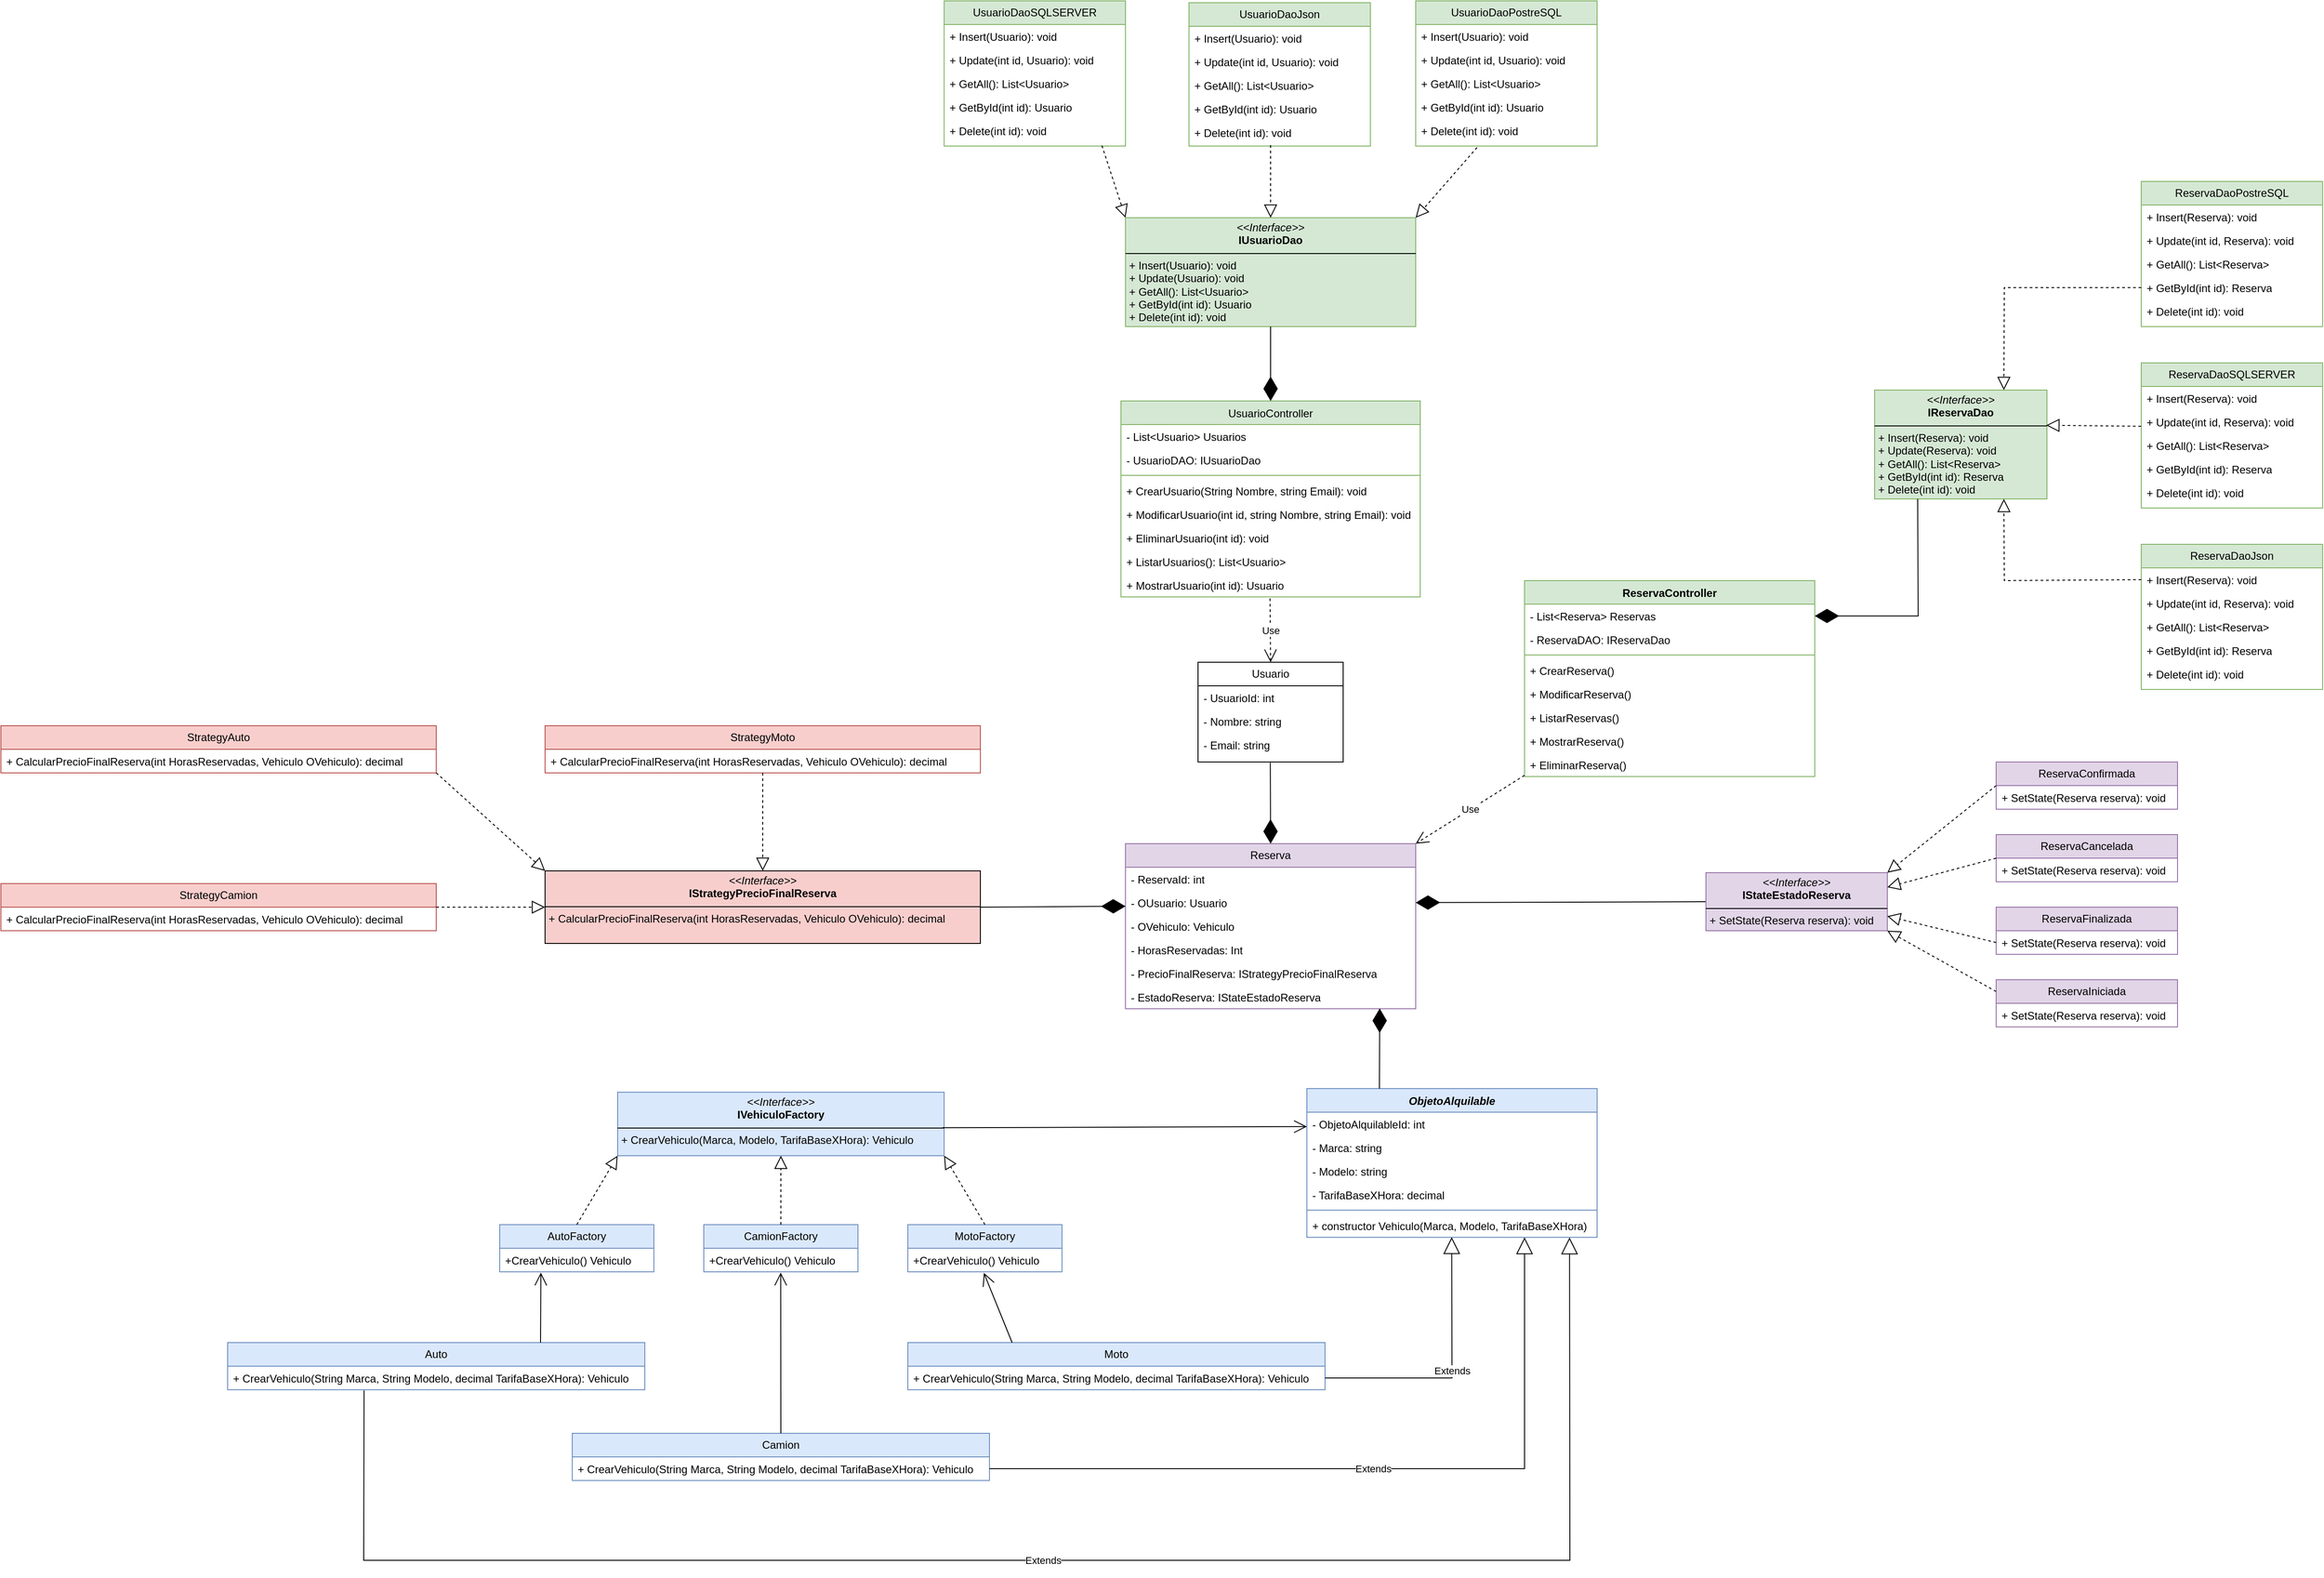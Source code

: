 <mxfile version="24.8.3">
  <diagram id="C5RBs43oDa-KdzZeNtuy" name="Page-1">
    <mxGraphModel dx="4301" dy="2562" grid="1" gridSize="10" guides="1" tooltips="1" connect="1" arrows="1" fold="1" page="1" pageScale="1" pageWidth="827" pageHeight="1169" math="0" shadow="0">
      <root>
        <mxCell id="WIyWlLk6GJQsqaUBKTNV-0" />
        <mxCell id="WIyWlLk6GJQsqaUBKTNV-1" parent="WIyWlLk6GJQsqaUBKTNV-0" />
        <mxCell id="m4PaVz9kTDVC2fhNwPpV-0" value="Usuario" style="swimlane;fontStyle=0;childLayout=stackLayout;horizontal=1;startSize=26;horizontalStack=0;resizeParent=1;resizeParentMax=0;resizeLast=0;collapsible=1;marginBottom=0;whiteSpace=wrap;html=1;" parent="WIyWlLk6GJQsqaUBKTNV-1" vertex="1">
          <mxGeometry x="400" y="90" width="160" height="110" as="geometry" />
        </mxCell>
        <mxCell id="m4PaVz9kTDVC2fhNwPpV-1" value="- UsuarioId: int" style="text;strokeColor=none;fillColor=none;align=left;verticalAlign=top;spacingLeft=4;spacingRight=4;overflow=hidden;rotatable=0;points=[[0,0.5],[1,0.5]];portConstraint=eastwest;whiteSpace=wrap;html=1;" parent="m4PaVz9kTDVC2fhNwPpV-0" vertex="1">
          <mxGeometry y="26" width="160" height="26" as="geometry" />
        </mxCell>
        <mxCell id="m4PaVz9kTDVC2fhNwPpV-2" value="- Nombre: string" style="text;strokeColor=none;fillColor=none;align=left;verticalAlign=top;spacingLeft=4;spacingRight=4;overflow=hidden;rotatable=0;points=[[0,0.5],[1,0.5]];portConstraint=eastwest;whiteSpace=wrap;html=1;" parent="m4PaVz9kTDVC2fhNwPpV-0" vertex="1">
          <mxGeometry y="52" width="160" height="26" as="geometry" />
        </mxCell>
        <mxCell id="m4PaVz9kTDVC2fhNwPpV-3" value="- Email: string" style="text;strokeColor=none;fillColor=none;align=left;verticalAlign=top;spacingLeft=4;spacingRight=4;overflow=hidden;rotatable=0;points=[[0,0.5],[1,0.5]];portConstraint=eastwest;whiteSpace=wrap;html=1;" parent="m4PaVz9kTDVC2fhNwPpV-0" vertex="1">
          <mxGeometry y="78" width="160" height="32" as="geometry" />
        </mxCell>
        <mxCell id="m4PaVz9kTDVC2fhNwPpV-4" value="Reserva" style="swimlane;fontStyle=0;childLayout=stackLayout;horizontal=1;startSize=26;fillColor=#e1d5e7;horizontalStack=0;resizeParent=1;resizeParentMax=0;resizeLast=0;collapsible=1;marginBottom=0;whiteSpace=wrap;html=1;strokeColor=#9673a6;" parent="WIyWlLk6GJQsqaUBKTNV-1" vertex="1">
          <mxGeometry x="320" y="290" width="320" height="182" as="geometry" />
        </mxCell>
        <mxCell id="m4PaVz9kTDVC2fhNwPpV-5" value="- ReservaId: int" style="text;strokeColor=none;fillColor=none;align=left;verticalAlign=top;spacingLeft=4;spacingRight=4;overflow=hidden;rotatable=0;points=[[0,0.5],[1,0.5]];portConstraint=eastwest;whiteSpace=wrap;html=1;" parent="m4PaVz9kTDVC2fhNwPpV-4" vertex="1">
          <mxGeometry y="26" width="320" height="26" as="geometry" />
        </mxCell>
        <mxCell id="m4PaVz9kTDVC2fhNwPpV-7" value="- OUsuario: Usuario" style="text;strokeColor=none;fillColor=none;align=left;verticalAlign=top;spacingLeft=4;spacingRight=4;overflow=hidden;rotatable=0;points=[[0,0.5],[1,0.5]];portConstraint=eastwest;whiteSpace=wrap;html=1;" parent="m4PaVz9kTDVC2fhNwPpV-4" vertex="1">
          <mxGeometry y="52" width="320" height="26" as="geometry" />
        </mxCell>
        <mxCell id="m4PaVz9kTDVC2fhNwPpV-6" value="- OVehiculo: Vehiculo" style="text;strokeColor=none;fillColor=none;align=left;verticalAlign=top;spacingLeft=4;spacingRight=4;overflow=hidden;rotatable=0;points=[[0,0.5],[1,0.5]];portConstraint=eastwest;whiteSpace=wrap;html=1;" parent="m4PaVz9kTDVC2fhNwPpV-4" vertex="1">
          <mxGeometry y="78" width="320" height="26" as="geometry" />
        </mxCell>
        <mxCell id="m4PaVz9kTDVC2fhNwPpV-25" value="- HorasReservadas: Int" style="text;strokeColor=none;fillColor=none;align=left;verticalAlign=top;spacingLeft=4;spacingRight=4;overflow=hidden;rotatable=0;points=[[0,0.5],[1,0.5]];portConstraint=eastwest;whiteSpace=wrap;html=1;" parent="m4PaVz9kTDVC2fhNwPpV-4" vertex="1">
          <mxGeometry y="104" width="320" height="26" as="geometry" />
        </mxCell>
        <mxCell id="m4PaVz9kTDVC2fhNwPpV-8" value="- PrecioFinalReserva: IStrategyPrecioFinalReserva" style="text;strokeColor=none;fillColor=none;align=left;verticalAlign=top;spacingLeft=4;spacingRight=4;overflow=hidden;rotatable=0;points=[[0,0.5],[1,0.5]];portConstraint=eastwest;whiteSpace=wrap;html=1;" parent="m4PaVz9kTDVC2fhNwPpV-4" vertex="1">
          <mxGeometry y="130" width="320" height="26" as="geometry" />
        </mxCell>
        <mxCell id="m4PaVz9kTDVC2fhNwPpV-9" value="- EstadoReserva: IStateEstadoReserva" style="text;strokeColor=none;fillColor=none;align=left;verticalAlign=top;spacingLeft=4;spacingRight=4;overflow=hidden;rotatable=0;points=[[0,0.5],[1,0.5]];portConstraint=eastwest;whiteSpace=wrap;html=1;" parent="m4PaVz9kTDVC2fhNwPpV-4" vertex="1">
          <mxGeometry y="156" width="320" height="26" as="geometry" />
        </mxCell>
        <mxCell id="m4PaVz9kTDVC2fhNwPpV-10" value="" style="endArrow=diamondThin;endFill=1;endSize=24;html=1;rounded=0;entryX=0.5;entryY=0;entryDx=0;entryDy=0;exitX=0.498;exitY=1.023;exitDx=0;exitDy=0;exitPerimeter=0;" parent="WIyWlLk6GJQsqaUBKTNV-1" source="m4PaVz9kTDVC2fhNwPpV-3" target="m4PaVz9kTDVC2fhNwPpV-4" edge="1">
          <mxGeometry width="160" relative="1" as="geometry">
            <mxPoint x="130" y="210" as="sourcePoint" />
            <mxPoint x="290" y="210" as="targetPoint" />
          </mxGeometry>
        </mxCell>
        <mxCell id="m4PaVz9kTDVC2fhNwPpV-11" value="&lt;p style=&quot;margin:0px;margin-top:4px;text-align:center;&quot;&gt;&lt;i&gt;&amp;lt;&amp;lt;Interface&amp;gt;&amp;gt;&lt;/i&gt;&lt;br&gt;&lt;b&gt;IStrategyPrecioFinalReserva&lt;/b&gt;&lt;/p&gt;&lt;hr size=&quot;1&quot; style=&quot;border-style:solid;&quot;&gt;&lt;p style=&quot;margin:0px;margin-left:4px;&quot;&gt;+ CalcularPrecioFinalReserva(int HorasReservadas, Vehiculo OVehiculo): decimal&lt;/p&gt;" style="verticalAlign=top;align=left;overflow=fill;html=1;whiteSpace=wrap;fillColor=#F8CECC;strokeColor=default;shadow=0;gradientColor=none;fillStyle=auto;" parent="WIyWlLk6GJQsqaUBKTNV-1" vertex="1">
          <mxGeometry x="-320" y="320" width="480" height="80" as="geometry" />
        </mxCell>
        <mxCell id="m4PaVz9kTDVC2fhNwPpV-12" value="" style="endArrow=diamondThin;endFill=1;endSize=24;html=1;rounded=0;entryX=0;entryY=0.654;entryDx=0;entryDy=0;entryPerimeter=0;exitX=1;exitY=0.5;exitDx=0;exitDy=0;" parent="WIyWlLk6GJQsqaUBKTNV-1" source="m4PaVz9kTDVC2fhNwPpV-11" target="m4PaVz9kTDVC2fhNwPpV-7" edge="1">
          <mxGeometry width="160" relative="1" as="geometry">
            <mxPoint x="170" y="370" as="sourcePoint" />
            <mxPoint x="210" y="355" as="targetPoint" />
          </mxGeometry>
        </mxCell>
        <mxCell id="m4PaVz9kTDVC2fhNwPpV-14" value="StrategyMoto" style="swimlane;fontStyle=0;childLayout=stackLayout;horizontal=1;startSize=26;fillColor=#f8cecc;horizontalStack=0;resizeParent=1;resizeParentMax=0;resizeLast=0;collapsible=1;marginBottom=0;whiteSpace=wrap;html=1;strokeColor=#b85450;" parent="WIyWlLk6GJQsqaUBKTNV-1" vertex="1">
          <mxGeometry x="-320" y="160" width="480" height="52" as="geometry" />
        </mxCell>
        <mxCell id="m4PaVz9kTDVC2fhNwPpV-15" value="+ CalcularPrecioFinalReserva(int HorasReservadas, Vehiculo OVehiculo): decimal" style="text;strokeColor=none;fillColor=none;align=left;verticalAlign=top;spacingLeft=4;spacingRight=4;overflow=hidden;rotatable=0;points=[[0,0.5],[1,0.5]];portConstraint=eastwest;whiteSpace=wrap;html=1;" parent="m4PaVz9kTDVC2fhNwPpV-14" vertex="1">
          <mxGeometry y="26" width="480" height="26" as="geometry" />
        </mxCell>
        <mxCell id="m4PaVz9kTDVC2fhNwPpV-18" value="StrategyAuto" style="swimlane;fontStyle=0;childLayout=stackLayout;horizontal=1;startSize=26;fillColor=#f8cecc;horizontalStack=0;resizeParent=1;resizeParentMax=0;resizeLast=0;collapsible=1;marginBottom=0;whiteSpace=wrap;html=1;strokeColor=#b85450;" parent="WIyWlLk6GJQsqaUBKTNV-1" vertex="1">
          <mxGeometry x="-920" y="160" width="480" height="52" as="geometry" />
        </mxCell>
        <mxCell id="m4PaVz9kTDVC2fhNwPpV-19" value="+ CalcularPrecioFinalReserva(int HorasReservadas, Vehiculo OVehiculo): decimal" style="text;strokeColor=none;fillColor=none;align=left;verticalAlign=top;spacingLeft=4;spacingRight=4;overflow=hidden;rotatable=0;points=[[0,0.5],[1,0.5]];portConstraint=eastwest;whiteSpace=wrap;html=1;" parent="m4PaVz9kTDVC2fhNwPpV-18" vertex="1">
          <mxGeometry y="26" width="480" height="26" as="geometry" />
        </mxCell>
        <mxCell id="m4PaVz9kTDVC2fhNwPpV-20" value="StrategyCamion" style="swimlane;fontStyle=0;childLayout=stackLayout;horizontal=1;startSize=26;fillColor=#f8cecc;horizontalStack=0;resizeParent=1;resizeParentMax=0;resizeLast=0;collapsible=1;marginBottom=0;whiteSpace=wrap;html=1;strokeColor=#b85450;" parent="WIyWlLk6GJQsqaUBKTNV-1" vertex="1">
          <mxGeometry x="-920" y="334" width="480" height="52" as="geometry" />
        </mxCell>
        <mxCell id="m4PaVz9kTDVC2fhNwPpV-21" value="+ CalcularPrecioFinalReserva(int HorasReservadas, Vehiculo OVehiculo): decimal" style="text;strokeColor=none;fillColor=none;align=left;verticalAlign=top;spacingLeft=4;spacingRight=4;overflow=hidden;rotatable=0;points=[[0,0.5],[1,0.5]];portConstraint=eastwest;whiteSpace=wrap;html=1;" parent="m4PaVz9kTDVC2fhNwPpV-20" vertex="1">
          <mxGeometry y="26" width="480" height="26" as="geometry" />
        </mxCell>
        <mxCell id="m4PaVz9kTDVC2fhNwPpV-22" value="" style="endArrow=block;dashed=1;endFill=0;endSize=12;html=1;rounded=0;exitX=1;exitY=0.5;exitDx=0;exitDy=0;entryX=0;entryY=0.5;entryDx=0;entryDy=0;" parent="WIyWlLk6GJQsqaUBKTNV-1" source="m4PaVz9kTDVC2fhNwPpV-20" target="m4PaVz9kTDVC2fhNwPpV-11" edge="1">
          <mxGeometry width="160" relative="1" as="geometry">
            <mxPoint x="-560" y="470" as="sourcePoint" />
            <mxPoint x="-400" y="470" as="targetPoint" />
          </mxGeometry>
        </mxCell>
        <mxCell id="m4PaVz9kTDVC2fhNwPpV-23" value="" style="endArrow=block;dashed=1;endFill=0;endSize=12;html=1;rounded=0;exitX=1;exitY=1;exitDx=0;exitDy=0;entryX=0;entryY=0;entryDx=0;entryDy=0;" parent="WIyWlLk6GJQsqaUBKTNV-1" source="m4PaVz9kTDVC2fhNwPpV-18" target="m4PaVz9kTDVC2fhNwPpV-11" edge="1">
          <mxGeometry width="160" relative="1" as="geometry">
            <mxPoint x="-473" y="250" as="sourcePoint" />
            <mxPoint x="-353" y="250" as="targetPoint" />
          </mxGeometry>
        </mxCell>
        <mxCell id="m4PaVz9kTDVC2fhNwPpV-24" value="" style="endArrow=block;dashed=1;endFill=0;endSize=12;html=1;rounded=0;exitX=0.5;exitY=1;exitDx=0;exitDy=0;entryX=0.5;entryY=0;entryDx=0;entryDy=0;" parent="WIyWlLk6GJQsqaUBKTNV-1" source="m4PaVz9kTDVC2fhNwPpV-14" target="m4PaVz9kTDVC2fhNwPpV-11" edge="1">
          <mxGeometry width="160" relative="1" as="geometry">
            <mxPoint x="-230" y="270" as="sourcePoint" />
            <mxPoint x="-110" y="270" as="targetPoint" />
          </mxGeometry>
        </mxCell>
        <mxCell id="m4PaVz9kTDVC2fhNwPpV-26" value="&lt;i&gt;ObjetoAlquilable&lt;/i&gt;&lt;div&gt;&lt;i&gt;&lt;br&gt;&lt;/i&gt;&lt;/div&gt;" style="swimlane;fontStyle=1;align=center;verticalAlign=top;childLayout=stackLayout;horizontal=1;startSize=26;horizontalStack=0;resizeParent=1;resizeParentMax=0;resizeLast=0;collapsible=1;marginBottom=0;whiteSpace=wrap;html=1;fillColor=#dae8fc;strokeColor=#6c8ebf;" parent="WIyWlLk6GJQsqaUBKTNV-1" vertex="1">
          <mxGeometry x="520" y="560" width="320" height="164" as="geometry" />
        </mxCell>
        <mxCell id="m4PaVz9kTDVC2fhNwPpV-27" value="- ObjetoAlquilableId: int" style="text;strokeColor=none;fillColor=none;align=left;verticalAlign=top;spacingLeft=4;spacingRight=4;overflow=hidden;rotatable=0;points=[[0,0.5],[1,0.5]];portConstraint=eastwest;whiteSpace=wrap;html=1;" parent="m4PaVz9kTDVC2fhNwPpV-26" vertex="1">
          <mxGeometry y="26" width="320" height="26" as="geometry" />
        </mxCell>
        <mxCell id="m4PaVz9kTDVC2fhNwPpV-30" value="- Marca: string" style="text;strokeColor=none;fillColor=none;align=left;verticalAlign=top;spacingLeft=4;spacingRight=4;overflow=hidden;rotatable=0;points=[[0,0.5],[1,0.5]];portConstraint=eastwest;whiteSpace=wrap;html=1;" parent="m4PaVz9kTDVC2fhNwPpV-26" vertex="1">
          <mxGeometry y="52" width="320" height="26" as="geometry" />
        </mxCell>
        <mxCell id="m4PaVz9kTDVC2fhNwPpV-31" value="- Modelo: string" style="text;strokeColor=none;fillColor=none;align=left;verticalAlign=top;spacingLeft=4;spacingRight=4;overflow=hidden;rotatable=0;points=[[0,0.5],[1,0.5]];portConstraint=eastwest;whiteSpace=wrap;html=1;" parent="m4PaVz9kTDVC2fhNwPpV-26" vertex="1">
          <mxGeometry y="78" width="320" height="26" as="geometry" />
        </mxCell>
        <mxCell id="m4PaVz9kTDVC2fhNwPpV-32" value="- TarifaBaseXHora: decimal" style="text;strokeColor=none;fillColor=none;align=left;verticalAlign=top;spacingLeft=4;spacingRight=4;overflow=hidden;rotatable=0;points=[[0,0.5],[1,0.5]];portConstraint=eastwest;whiteSpace=wrap;html=1;" parent="m4PaVz9kTDVC2fhNwPpV-26" vertex="1">
          <mxGeometry y="104" width="320" height="26" as="geometry" />
        </mxCell>
        <mxCell id="m4PaVz9kTDVC2fhNwPpV-28" value="" style="line;strokeWidth=1;fillColor=none;align=left;verticalAlign=middle;spacingTop=-1;spacingLeft=3;spacingRight=3;rotatable=0;labelPosition=right;points=[];portConstraint=eastwest;strokeColor=inherit;" parent="m4PaVz9kTDVC2fhNwPpV-26" vertex="1">
          <mxGeometry y="130" width="320" height="8" as="geometry" />
        </mxCell>
        <mxCell id="m4PaVz9kTDVC2fhNwPpV-29" value="+ constructor Vehiculo(Marca, Modelo, TarifaBaseXHora)" style="text;strokeColor=none;fillColor=none;align=left;verticalAlign=top;spacingLeft=4;spacingRight=4;overflow=hidden;rotatable=0;points=[[0,0.5],[1,0.5]];portConstraint=eastwest;whiteSpace=wrap;html=1;" parent="m4PaVz9kTDVC2fhNwPpV-26" vertex="1">
          <mxGeometry y="138" width="320" height="26" as="geometry" />
        </mxCell>
        <mxCell id="m4PaVz9kTDVC2fhNwPpV-33" value="&lt;p style=&quot;margin:0px;margin-top:4px;text-align:center;&quot;&gt;&lt;i&gt;&amp;lt;&amp;lt;Interface&amp;gt;&amp;gt;&lt;/i&gt;&lt;br&gt;&lt;b&gt;IVehiculoFactory&lt;/b&gt;&lt;/p&gt;&lt;hr size=&quot;1&quot; style=&quot;border-style:solid;&quot;&gt;&lt;p style=&quot;margin:0px;margin-left:4px;&quot;&gt;&lt;/p&gt;&lt;p style=&quot;margin:0px;margin-left:4px;&quot;&gt;+ CrearVehiculo(Marca, Modelo, TarifaBaseXHora): Vehiculo&lt;/p&gt;" style="verticalAlign=top;align=left;overflow=fill;html=1;whiteSpace=wrap;fillColor=#dae8fc;strokeColor=#6c8ebf;" parent="WIyWlLk6GJQsqaUBKTNV-1" vertex="1">
          <mxGeometry x="-240" y="564" width="360" height="70" as="geometry" />
        </mxCell>
        <mxCell id="m4PaVz9kTDVC2fhNwPpV-34" value="" style="endArrow=open;endFill=1;endSize=12;html=1;rounded=0;exitX=0.995;exitY=0.559;exitDx=0;exitDy=0;entryX=0;entryY=0.612;entryDx=0;entryDy=0;exitPerimeter=0;entryPerimeter=0;" parent="WIyWlLk6GJQsqaUBKTNV-1" source="m4PaVz9kTDVC2fhNwPpV-33" target="m4PaVz9kTDVC2fhNwPpV-27" edge="1">
          <mxGeometry width="160" relative="1" as="geometry">
            <mxPoint x="130" y="600" as="sourcePoint" />
            <mxPoint x="290" y="600" as="targetPoint" />
          </mxGeometry>
        </mxCell>
        <mxCell id="m4PaVz9kTDVC2fhNwPpV-35" value="AutoFactory" style="swimlane;fontStyle=0;childLayout=stackLayout;horizontal=1;startSize=26;fillColor=#dae8fc;horizontalStack=0;resizeParent=1;resizeParentMax=0;resizeLast=0;collapsible=1;marginBottom=0;whiteSpace=wrap;html=1;strokeColor=#6c8ebf;" parent="WIyWlLk6GJQsqaUBKTNV-1" vertex="1">
          <mxGeometry x="-370" y="710" width="170" height="52" as="geometry" />
        </mxCell>
        <mxCell id="m4PaVz9kTDVC2fhNwPpV-36" value="+CrearVehiculo() Vehiculo" style="text;strokeColor=none;fillColor=none;align=left;verticalAlign=top;spacingLeft=4;spacingRight=4;overflow=hidden;rotatable=0;points=[[0,0.5],[1,0.5]];portConstraint=eastwest;whiteSpace=wrap;html=1;" parent="m4PaVz9kTDVC2fhNwPpV-35" vertex="1">
          <mxGeometry y="26" width="170" height="26" as="geometry" />
        </mxCell>
        <mxCell id="m4PaVz9kTDVC2fhNwPpV-39" value="CamionFactory" style="swimlane;fontStyle=0;childLayout=stackLayout;horizontal=1;startSize=26;fillColor=#dae8fc;horizontalStack=0;resizeParent=1;resizeParentMax=0;resizeLast=0;collapsible=1;marginBottom=0;whiteSpace=wrap;html=1;strokeColor=#6c8ebf;" parent="WIyWlLk6GJQsqaUBKTNV-1" vertex="1">
          <mxGeometry x="-145" y="710" width="170" height="52" as="geometry" />
        </mxCell>
        <mxCell id="m4PaVz9kTDVC2fhNwPpV-40" value="+CrearVehiculo() Vehiculo" style="text;strokeColor=none;fillColor=none;align=left;verticalAlign=top;spacingLeft=4;spacingRight=4;overflow=hidden;rotatable=0;points=[[0,0.5],[1,0.5]];portConstraint=eastwest;whiteSpace=wrap;html=1;" parent="m4PaVz9kTDVC2fhNwPpV-39" vertex="1">
          <mxGeometry y="26" width="170" height="26" as="geometry" />
        </mxCell>
        <mxCell id="m4PaVz9kTDVC2fhNwPpV-41" value="MotoFactory" style="swimlane;fontStyle=0;childLayout=stackLayout;horizontal=1;startSize=26;fillColor=#dae8fc;horizontalStack=0;resizeParent=1;resizeParentMax=0;resizeLast=0;collapsible=1;marginBottom=0;whiteSpace=wrap;html=1;strokeColor=#6c8ebf;" parent="WIyWlLk6GJQsqaUBKTNV-1" vertex="1">
          <mxGeometry x="80" y="710" width="170" height="52" as="geometry" />
        </mxCell>
        <mxCell id="m4PaVz9kTDVC2fhNwPpV-42" value="+CrearVehiculo() Vehiculo" style="text;strokeColor=none;fillColor=none;align=left;verticalAlign=top;spacingLeft=4;spacingRight=4;overflow=hidden;rotatable=0;points=[[0,0.5],[1,0.5]];portConstraint=eastwest;whiteSpace=wrap;html=1;" parent="m4PaVz9kTDVC2fhNwPpV-41" vertex="1">
          <mxGeometry y="26" width="170" height="26" as="geometry" />
        </mxCell>
        <mxCell id="m4PaVz9kTDVC2fhNwPpV-43" value="" style="endArrow=block;dashed=1;endFill=0;endSize=12;html=1;rounded=0;exitX=0.5;exitY=0;exitDx=0;exitDy=0;entryX=0;entryY=1;entryDx=0;entryDy=0;" parent="WIyWlLk6GJQsqaUBKTNV-1" source="m4PaVz9kTDVC2fhNwPpV-35" target="m4PaVz9kTDVC2fhNwPpV-33" edge="1">
          <mxGeometry width="160" relative="1" as="geometry">
            <mxPoint x="-440" y="610" as="sourcePoint" />
            <mxPoint x="-280" y="610" as="targetPoint" />
          </mxGeometry>
        </mxCell>
        <mxCell id="m4PaVz9kTDVC2fhNwPpV-44" value="" style="endArrow=block;dashed=1;endFill=0;endSize=12;html=1;rounded=0;exitX=0.5;exitY=0;exitDx=0;exitDy=0;entryX=0.5;entryY=1;entryDx=0;entryDy=0;" parent="WIyWlLk6GJQsqaUBKTNV-1" source="m4PaVz9kTDVC2fhNwPpV-39" target="m4PaVz9kTDVC2fhNwPpV-33" edge="1">
          <mxGeometry width="160" relative="1" as="geometry">
            <mxPoint x="-82.5" y="724" as="sourcePoint" />
            <mxPoint x="-37.5" y="648" as="targetPoint" />
          </mxGeometry>
        </mxCell>
        <mxCell id="m4PaVz9kTDVC2fhNwPpV-45" value="" style="endArrow=block;dashed=1;endFill=0;endSize=12;html=1;rounded=0;exitX=0.5;exitY=0;exitDx=0;exitDy=0;entryX=1;entryY=1;entryDx=0;entryDy=0;" parent="WIyWlLk6GJQsqaUBKTNV-1" source="m4PaVz9kTDVC2fhNwPpV-41" target="m4PaVz9kTDVC2fhNwPpV-33" edge="1">
          <mxGeometry width="160" relative="1" as="geometry">
            <mxPoint x="85" y="716" as="sourcePoint" />
            <mxPoint x="80" y="640" as="targetPoint" />
          </mxGeometry>
        </mxCell>
        <mxCell id="m4PaVz9kTDVC2fhNwPpV-46" value="Auto" style="swimlane;fontStyle=0;childLayout=stackLayout;horizontal=1;startSize=26;fillColor=#dae8fc;horizontalStack=0;resizeParent=1;resizeParentMax=0;resizeLast=0;collapsible=1;marginBottom=0;whiteSpace=wrap;html=1;strokeColor=#6c8ebf;" parent="WIyWlLk6GJQsqaUBKTNV-1" vertex="1">
          <mxGeometry x="-670" y="840" width="460" height="52" as="geometry" />
        </mxCell>
        <mxCell id="m4PaVz9kTDVC2fhNwPpV-47" value="+ CrearVehiculo(String Marca, String Modelo, decimal TarifaBaseXHora): Vehiculo" style="text;strokeColor=none;fillColor=none;align=left;verticalAlign=top;spacingLeft=4;spacingRight=4;overflow=hidden;rotatable=0;points=[[0,0.5],[1,0.5]];portConstraint=eastwest;whiteSpace=wrap;html=1;" parent="m4PaVz9kTDVC2fhNwPpV-46" vertex="1">
          <mxGeometry y="26" width="460" height="26" as="geometry" />
        </mxCell>
        <mxCell id="m4PaVz9kTDVC2fhNwPpV-58" value="Camion" style="swimlane;fontStyle=0;childLayout=stackLayout;horizontal=1;startSize=26;fillColor=#dae8fc;horizontalStack=0;resizeParent=1;resizeParentMax=0;resizeLast=0;collapsible=1;marginBottom=0;whiteSpace=wrap;html=1;strokeColor=#6c8ebf;" parent="WIyWlLk6GJQsqaUBKTNV-1" vertex="1">
          <mxGeometry x="-290" y="940" width="460" height="52" as="geometry" />
        </mxCell>
        <mxCell id="m4PaVz9kTDVC2fhNwPpV-59" value="+ CrearVehiculo(String Marca, String Modelo, decimal TarifaBaseXHora): Vehiculo" style="text;strokeColor=none;fillColor=none;align=left;verticalAlign=top;spacingLeft=4;spacingRight=4;overflow=hidden;rotatable=0;points=[[0,0.5],[1,0.5]];portConstraint=eastwest;whiteSpace=wrap;html=1;" parent="m4PaVz9kTDVC2fhNwPpV-58" vertex="1">
          <mxGeometry y="26" width="460" height="26" as="geometry" />
        </mxCell>
        <mxCell id="m4PaVz9kTDVC2fhNwPpV-60" value="Moto" style="swimlane;fontStyle=0;childLayout=stackLayout;horizontal=1;startSize=26;fillColor=#dae8fc;horizontalStack=0;resizeParent=1;resizeParentMax=0;resizeLast=0;collapsible=1;marginBottom=0;whiteSpace=wrap;html=1;strokeColor=#6c8ebf;" parent="WIyWlLk6GJQsqaUBKTNV-1" vertex="1">
          <mxGeometry x="80" y="840" width="460" height="52" as="geometry" />
        </mxCell>
        <mxCell id="m4PaVz9kTDVC2fhNwPpV-61" value="+ CrearVehiculo(String Marca, String Modelo, decimal TarifaBaseXHora): Vehiculo" style="text;strokeColor=none;fillColor=none;align=left;verticalAlign=top;spacingLeft=4;spacingRight=4;overflow=hidden;rotatable=0;points=[[0,0.5],[1,0.5]];portConstraint=eastwest;whiteSpace=wrap;html=1;" parent="m4PaVz9kTDVC2fhNwPpV-60" vertex="1">
          <mxGeometry y="26" width="460" height="26" as="geometry" />
        </mxCell>
        <mxCell id="m4PaVz9kTDVC2fhNwPpV-62" value="" style="endArrow=open;endFill=1;endSize=12;html=1;rounded=0;exitX=0.75;exitY=0;exitDx=0;exitDy=0;entryX=0.267;entryY=1.032;entryDx=0;entryDy=0;entryPerimeter=0;" parent="WIyWlLk6GJQsqaUBKTNV-1" source="m4PaVz9kTDVC2fhNwPpV-46" target="m4PaVz9kTDVC2fhNwPpV-36" edge="1">
          <mxGeometry width="160" relative="1" as="geometry">
            <mxPoint x="-210" y="800" as="sourcePoint" />
            <mxPoint x="-290" y="770" as="targetPoint" />
          </mxGeometry>
        </mxCell>
        <mxCell id="m4PaVz9kTDVC2fhNwPpV-63" value="" style="endArrow=open;endFill=1;endSize=12;html=1;rounded=0;exitX=0.5;exitY=0;exitDx=0;exitDy=0;entryX=0.499;entryY=1.032;entryDx=0;entryDy=0;entryPerimeter=0;" parent="WIyWlLk6GJQsqaUBKTNV-1" source="m4PaVz9kTDVC2fhNwPpV-58" target="m4PaVz9kTDVC2fhNwPpV-40" edge="1">
          <mxGeometry width="160" relative="1" as="geometry">
            <mxPoint x="-80" y="857" as="sourcePoint" />
            <mxPoint x="-80" y="780" as="targetPoint" />
          </mxGeometry>
        </mxCell>
        <mxCell id="m4PaVz9kTDVC2fhNwPpV-64" value="" style="endArrow=open;endFill=1;endSize=12;html=1;rounded=0;entryX=0.493;entryY=1.044;entryDx=0;entryDy=0;entryPerimeter=0;exitX=0.25;exitY=0;exitDx=0;exitDy=0;" parent="WIyWlLk6GJQsqaUBKTNV-1" source="m4PaVz9kTDVC2fhNwPpV-60" target="m4PaVz9kTDVC2fhNwPpV-42" edge="1">
          <mxGeometry width="160" relative="1" as="geometry">
            <mxPoint x="60" y="870" as="sourcePoint" />
            <mxPoint x="60" y="762" as="targetPoint" />
          </mxGeometry>
        </mxCell>
        <mxCell id="m4PaVz9kTDVC2fhNwPpV-65" value="Extends" style="endArrow=block;endSize=16;endFill=0;html=1;rounded=0;entryX=0.499;entryY=0.992;entryDx=0;entryDy=0;entryPerimeter=0;exitX=1;exitY=0.5;exitDx=0;exitDy=0;" parent="WIyWlLk6GJQsqaUBKTNV-1" source="m4PaVz9kTDVC2fhNwPpV-61" target="m4PaVz9kTDVC2fhNwPpV-29" edge="1">
          <mxGeometry x="0.001" width="160" relative="1" as="geometry">
            <mxPoint x="500" y="1010" as="sourcePoint" />
            <mxPoint x="660" y="1010" as="targetPoint" />
            <Array as="points">
              <mxPoint x="680" y="879" />
            </Array>
            <mxPoint as="offset" />
          </mxGeometry>
        </mxCell>
        <mxCell id="m4PaVz9kTDVC2fhNwPpV-66" value="Extends" style="endArrow=block;endSize=16;endFill=0;html=1;rounded=0;entryX=0.5;entryY=1.162;entryDx=0;entryDy=0;entryPerimeter=0;exitX=1;exitY=0.5;exitDx=0;exitDy=0;" parent="WIyWlLk6GJQsqaUBKTNV-1" source="m4PaVz9kTDVC2fhNwPpV-59" edge="1">
          <mxGeometry width="160" relative="1" as="geometry">
            <mxPoint x="620" y="875" as="sourcePoint" />
            <mxPoint x="760" y="724" as="targetPoint" />
            <Array as="points">
              <mxPoint x="760" y="979" />
            </Array>
          </mxGeometry>
        </mxCell>
        <mxCell id="m4PaVz9kTDVC2fhNwPpV-67" value="Extends" style="endArrow=block;endSize=16;endFill=0;html=1;rounded=0;entryX=0.905;entryY=1.005;entryDx=0;entryDy=0;entryPerimeter=0;exitX=0.327;exitY=1.03;exitDx=0;exitDy=0;exitPerimeter=0;" parent="WIyWlLk6GJQsqaUBKTNV-1" source="m4PaVz9kTDVC2fhNwPpV-47" target="m4PaVz9kTDVC2fhNwPpV-29" edge="1">
          <mxGeometry width="160" relative="1" as="geometry">
            <mxPoint x="-70" y="1080" as="sourcePoint" />
            <mxPoint x="810" y="760" as="targetPoint" />
            <Array as="points">
              <mxPoint x="-520" y="1080" />
              <mxPoint x="810" y="1080" />
            </Array>
          </mxGeometry>
        </mxCell>
        <mxCell id="m4PaVz9kTDVC2fhNwPpV-68" value="" style="endArrow=diamondThin;endFill=1;endSize=24;html=1;rounded=0;entryX=1;entryY=0.5;entryDx=0;entryDy=0;exitX=0;exitY=0.5;exitDx=0;exitDy=0;" parent="WIyWlLk6GJQsqaUBKTNV-1" source="m4PaVz9kTDVC2fhNwPpV-69" target="m4PaVz9kTDVC2fhNwPpV-7" edge="1">
          <mxGeometry width="160" relative="1" as="geometry">
            <mxPoint x="960" y="355" as="sourcePoint" />
            <mxPoint x="950" y="370" as="targetPoint" />
          </mxGeometry>
        </mxCell>
        <mxCell id="m4PaVz9kTDVC2fhNwPpV-69" value="&lt;p style=&quot;margin:0px;margin-top:4px;text-align:center;&quot;&gt;&lt;i&gt;&amp;lt;&amp;lt;Interface&amp;gt;&amp;gt;&lt;/i&gt;&lt;br&gt;&lt;b&gt;IStateEstadoReserva&lt;/b&gt;&lt;/p&gt;&lt;hr size=&quot;1&quot; style=&quot;border-style:solid;&quot;&gt;&lt;p style=&quot;margin:0px;margin-left:4px;&quot;&gt;+ SetState(Reserva reserva): void&lt;/p&gt;" style="verticalAlign=top;align=left;overflow=fill;html=1;whiteSpace=wrap;fillColor=#e1d5e7;strokeColor=#9673a6;" parent="WIyWlLk6GJQsqaUBKTNV-1" vertex="1">
          <mxGeometry x="960" y="322" width="200" height="64" as="geometry" />
        </mxCell>
        <mxCell id="m4PaVz9kTDVC2fhNwPpV-70" value="ReservaConfirmada" style="swimlane;fontStyle=0;childLayout=stackLayout;horizontal=1;startSize=26;fillColor=#e1d5e7;horizontalStack=0;resizeParent=1;resizeParentMax=0;resizeLast=0;collapsible=1;marginBottom=0;whiteSpace=wrap;html=1;strokeColor=#9673a6;" parent="WIyWlLk6GJQsqaUBKTNV-1" vertex="1">
          <mxGeometry x="1280" y="200" width="200" height="52" as="geometry" />
        </mxCell>
        <mxCell id="gw679d61oDOW8X4mK3xs-46" value="+ SetState(Reserva reserva): void" style="text;strokeColor=none;fillColor=none;align=left;verticalAlign=top;spacingLeft=4;spacingRight=4;overflow=hidden;rotatable=0;points=[[0,0.5],[1,0.5]];portConstraint=eastwest;whiteSpace=wrap;html=1;" parent="m4PaVz9kTDVC2fhNwPpV-70" vertex="1">
          <mxGeometry y="26" width="200" height="26" as="geometry" />
        </mxCell>
        <mxCell id="m4PaVz9kTDVC2fhNwPpV-74" value="ReservaCancelada" style="swimlane;fontStyle=0;childLayout=stackLayout;horizontal=1;startSize=26;fillColor=#e1d5e7;horizontalStack=0;resizeParent=1;resizeParentMax=0;resizeLast=0;collapsible=1;marginBottom=0;whiteSpace=wrap;html=1;strokeColor=#9673a6;" parent="WIyWlLk6GJQsqaUBKTNV-1" vertex="1">
          <mxGeometry x="1280" y="280" width="200" height="52" as="geometry" />
        </mxCell>
        <mxCell id="gw679d61oDOW8X4mK3xs-47" value="+ SetState(Reserva reserva): void" style="text;strokeColor=none;fillColor=none;align=left;verticalAlign=top;spacingLeft=4;spacingRight=4;overflow=hidden;rotatable=0;points=[[0,0.5],[1,0.5]];portConstraint=eastwest;whiteSpace=wrap;html=1;" parent="m4PaVz9kTDVC2fhNwPpV-74" vertex="1">
          <mxGeometry y="26" width="200" height="26" as="geometry" />
        </mxCell>
        <mxCell id="m4PaVz9kTDVC2fhNwPpV-75" value="ReservaFinalizada" style="swimlane;fontStyle=0;childLayout=stackLayout;horizontal=1;startSize=26;fillColor=#e1d5e7;horizontalStack=0;resizeParent=1;resizeParentMax=0;resizeLast=0;collapsible=1;marginBottom=0;whiteSpace=wrap;html=1;strokeColor=#9673a6;" parent="WIyWlLk6GJQsqaUBKTNV-1" vertex="1">
          <mxGeometry x="1280" y="360" width="200" height="52" as="geometry" />
        </mxCell>
        <mxCell id="gw679d61oDOW8X4mK3xs-48" value="+ SetState(Reserva reserva): void" style="text;strokeColor=none;fillColor=none;align=left;verticalAlign=top;spacingLeft=4;spacingRight=4;overflow=hidden;rotatable=0;points=[[0,0.5],[1,0.5]];portConstraint=eastwest;whiteSpace=wrap;html=1;" parent="m4PaVz9kTDVC2fhNwPpV-75" vertex="1">
          <mxGeometry y="26" width="200" height="26" as="geometry" />
        </mxCell>
        <mxCell id="m4PaVz9kTDVC2fhNwPpV-76" value="ReservaIniciada" style="swimlane;fontStyle=0;childLayout=stackLayout;horizontal=1;startSize=26;fillColor=#e1d5e7;horizontalStack=0;resizeParent=1;resizeParentMax=0;resizeLast=0;collapsible=1;marginBottom=0;whiteSpace=wrap;html=1;strokeColor=#9673a6;" parent="WIyWlLk6GJQsqaUBKTNV-1" vertex="1">
          <mxGeometry x="1280" y="440" width="200" height="52" as="geometry" />
        </mxCell>
        <mxCell id="gw679d61oDOW8X4mK3xs-49" value="+ SetState(Reserva reserva): void" style="text;strokeColor=none;fillColor=none;align=left;verticalAlign=top;spacingLeft=4;spacingRight=4;overflow=hidden;rotatable=0;points=[[0,0.5],[1,0.5]];portConstraint=eastwest;whiteSpace=wrap;html=1;" parent="m4PaVz9kTDVC2fhNwPpV-76" vertex="1">
          <mxGeometry y="26" width="200" height="26" as="geometry" />
        </mxCell>
        <mxCell id="m4PaVz9kTDVC2fhNwPpV-77" value="" style="endArrow=block;dashed=1;endFill=0;endSize=12;html=1;rounded=0;exitX=0;exitY=0.25;exitDx=0;exitDy=0;entryX=1;entryY=1;entryDx=0;entryDy=0;" parent="WIyWlLk6GJQsqaUBKTNV-1" source="m4PaVz9kTDVC2fhNwPpV-76" target="m4PaVz9kTDVC2fhNwPpV-69" edge="1">
          <mxGeometry width="160" relative="1" as="geometry">
            <mxPoint x="1050" y="490" as="sourcePoint" />
            <mxPoint x="1210" y="490" as="targetPoint" />
          </mxGeometry>
        </mxCell>
        <mxCell id="m4PaVz9kTDVC2fhNwPpV-78" value="" style="endArrow=block;dashed=1;endFill=0;endSize=12;html=1;rounded=0;exitX=0;exitY=0.5;exitDx=0;exitDy=0;entryX=1;entryY=0;entryDx=0;entryDy=0;" parent="WIyWlLk6GJQsqaUBKTNV-1" source="m4PaVz9kTDVC2fhNwPpV-70" target="m4PaVz9kTDVC2fhNwPpV-69" edge="1">
          <mxGeometry width="160" relative="1" as="geometry">
            <mxPoint x="1230" y="307" as="sourcePoint" />
            <mxPoint x="1110" y="240" as="targetPoint" />
          </mxGeometry>
        </mxCell>
        <mxCell id="m4PaVz9kTDVC2fhNwPpV-79" value="" style="endArrow=block;dashed=1;endFill=0;endSize=12;html=1;rounded=0;exitX=0;exitY=0.5;exitDx=0;exitDy=0;entryX=1;entryY=0.25;entryDx=0;entryDy=0;" parent="WIyWlLk6GJQsqaUBKTNV-1" source="m4PaVz9kTDVC2fhNwPpV-74" target="m4PaVz9kTDVC2fhNwPpV-69" edge="1">
          <mxGeometry width="160" relative="1" as="geometry">
            <mxPoint x="1290" y="236" as="sourcePoint" />
            <mxPoint x="1170" y="332" as="targetPoint" />
          </mxGeometry>
        </mxCell>
        <mxCell id="m4PaVz9kTDVC2fhNwPpV-80" value="" style="endArrow=block;dashed=1;endFill=0;endSize=12;html=1;rounded=0;exitX=0;exitY=0.75;exitDx=0;exitDy=0;entryX=1;entryY=0.75;entryDx=0;entryDy=0;" parent="WIyWlLk6GJQsqaUBKTNV-1" source="m4PaVz9kTDVC2fhNwPpV-75" target="m4PaVz9kTDVC2fhNwPpV-69" edge="1">
          <mxGeometry width="160" relative="1" as="geometry">
            <mxPoint x="1290" y="316" as="sourcePoint" />
            <mxPoint x="1170" y="348" as="targetPoint" />
          </mxGeometry>
        </mxCell>
        <mxCell id="m4PaVz9kTDVC2fhNwPpV-85" value="&lt;span style=&quot;font-weight: 400;&quot;&gt;UsuarioController&lt;/span&gt;" style="swimlane;fontStyle=1;align=center;verticalAlign=top;childLayout=stackLayout;horizontal=1;startSize=26;horizontalStack=0;resizeParent=1;resizeParentMax=0;resizeLast=0;collapsible=1;marginBottom=0;whiteSpace=wrap;html=1;fillColor=#d5e8d4;strokeColor=#82b366;" parent="WIyWlLk6GJQsqaUBKTNV-1" vertex="1">
          <mxGeometry x="315" y="-198" width="330" height="216" as="geometry" />
        </mxCell>
        <mxCell id="m4PaVz9kTDVC2fhNwPpV-86" value="- List&amp;lt;Usuario&amp;gt; Usuarios" style="text;align=left;verticalAlign=top;spacingLeft=4;spacingRight=4;overflow=hidden;rotatable=0;points=[[0,0.5],[1,0.5]];portConstraint=eastwest;whiteSpace=wrap;html=1;" parent="m4PaVz9kTDVC2fhNwPpV-85" vertex="1">
          <mxGeometry y="26" width="330" height="26" as="geometry" />
        </mxCell>
        <mxCell id="m4PaVz9kTDVC2fhNwPpV-83" value="- UsuarioDAO: IUsuarioDao" style="text;strokeColor=none;fillColor=none;align=left;verticalAlign=top;spacingLeft=4;spacingRight=4;overflow=hidden;rotatable=0;points=[[0,0.5],[1,0.5]];portConstraint=eastwest;whiteSpace=wrap;html=1;" parent="m4PaVz9kTDVC2fhNwPpV-85" vertex="1">
          <mxGeometry y="52" width="330" height="26" as="geometry" />
        </mxCell>
        <mxCell id="m4PaVz9kTDVC2fhNwPpV-87" value="" style="line;strokeWidth=1;fillColor=none;align=left;verticalAlign=middle;spacingTop=-1;spacingLeft=3;spacingRight=3;rotatable=0;labelPosition=right;points=[];portConstraint=eastwest;strokeColor=inherit;" parent="m4PaVz9kTDVC2fhNwPpV-85" vertex="1">
          <mxGeometry y="78" width="330" height="8" as="geometry" />
        </mxCell>
        <mxCell id="m4PaVz9kTDVC2fhNwPpV-88" value="+ CrearUsuario(String Nombre, string Email): void" style="text;strokeColor=none;fillColor=none;align=left;verticalAlign=top;spacingLeft=4;spacingRight=4;overflow=hidden;rotatable=0;points=[[0,0.5],[1,0.5]];portConstraint=eastwest;whiteSpace=wrap;html=1;" parent="m4PaVz9kTDVC2fhNwPpV-85" vertex="1">
          <mxGeometry y="86" width="330" height="26" as="geometry" />
        </mxCell>
        <mxCell id="gw679d61oDOW8X4mK3xs-5" value="+ ModificarUsuario(int id, string Nombre, string Email): void" style="text;strokeColor=none;fillColor=none;align=left;verticalAlign=top;spacingLeft=4;spacingRight=4;overflow=hidden;rotatable=0;points=[[0,0.5],[1,0.5]];portConstraint=eastwest;whiteSpace=wrap;html=1;" parent="m4PaVz9kTDVC2fhNwPpV-85" vertex="1">
          <mxGeometry y="112" width="330" height="26" as="geometry" />
        </mxCell>
        <mxCell id="gw679d61oDOW8X4mK3xs-6" value="+ EliminarUsuario(int id): void" style="text;strokeColor=none;fillColor=none;align=left;verticalAlign=top;spacingLeft=4;spacingRight=4;overflow=hidden;rotatable=0;points=[[0,0.5],[1,0.5]];portConstraint=eastwest;whiteSpace=wrap;html=1;" parent="m4PaVz9kTDVC2fhNwPpV-85" vertex="1">
          <mxGeometry y="138" width="330" height="26" as="geometry" />
        </mxCell>
        <mxCell id="gw679d61oDOW8X4mK3xs-7" value="+ ListarUsuarios(): List&amp;lt;Usuario&amp;gt;" style="text;strokeColor=none;fillColor=none;align=left;verticalAlign=top;spacingLeft=4;spacingRight=4;overflow=hidden;rotatable=0;points=[[0,0.5],[1,0.5]];portConstraint=eastwest;whiteSpace=wrap;html=1;" parent="m4PaVz9kTDVC2fhNwPpV-85" vertex="1">
          <mxGeometry y="164" width="330" height="26" as="geometry" />
        </mxCell>
        <mxCell id="gw679d61oDOW8X4mK3xs-8" value="+ MostrarUsuario(int id): Usuario" style="text;strokeColor=none;fillColor=none;align=left;verticalAlign=top;spacingLeft=4;spacingRight=4;overflow=hidden;rotatable=0;points=[[0,0.5],[1,0.5]];portConstraint=eastwest;whiteSpace=wrap;html=1;" parent="m4PaVz9kTDVC2fhNwPpV-85" vertex="1">
          <mxGeometry y="190" width="330" height="26" as="geometry" />
        </mxCell>
        <mxCell id="m4PaVz9kTDVC2fhNwPpV-89" value="Use" style="endArrow=open;endSize=12;dashed=1;html=1;rounded=0;entryX=0.5;entryY=0;entryDx=0;entryDy=0;exitX=0.498;exitY=1.064;exitDx=0;exitDy=0;exitPerimeter=0;" parent="WIyWlLk6GJQsqaUBKTNV-1" source="gw679d61oDOW8X4mK3xs-8" target="m4PaVz9kTDVC2fhNwPpV-0" edge="1">
          <mxGeometry width="160" relative="1" as="geometry">
            <mxPoint x="480" y="40" as="sourcePoint" />
            <mxPoint x="560" as="targetPoint" />
          </mxGeometry>
        </mxCell>
        <mxCell id="m4PaVz9kTDVC2fhNwPpV-94" value="&lt;p style=&quot;margin:0px;margin-top:4px;text-align:center;&quot;&gt;&lt;i&gt;&amp;lt;&amp;lt;Interface&amp;gt;&amp;gt;&lt;/i&gt;&lt;br&gt;&lt;b&gt;IUsuarioDao&lt;/b&gt;&lt;/p&gt;&lt;hr size=&quot;1&quot; style=&quot;border-style:solid;&quot;&gt;&lt;p style=&quot;margin:0px;margin-left:4px;&quot;&gt;+ Insert(Usuario): void&lt;/p&gt;&lt;p style=&quot;margin:0px;margin-left:4px;&quot;&gt;+ Update(Usuario): void&lt;/p&gt;&lt;p style=&quot;margin:0px;margin-left:4px;&quot;&gt;+ GetAll(): List&amp;lt;Usuario&amp;gt;&amp;nbsp;&lt;/p&gt;&lt;p style=&quot;margin:0px;margin-left:4px;&quot;&gt;+ GetById(int id): Usuario&lt;/p&gt;&lt;p style=&quot;margin:0px;margin-left:4px;&quot;&gt;+ Delete(int id): void&amp;nbsp;&lt;/p&gt;" style="verticalAlign=top;align=left;overflow=fill;html=1;whiteSpace=wrap;fillColor=#d5e8d4;strokeColor=#82b366;" parent="WIyWlLk6GJQsqaUBKTNV-1" vertex="1">
          <mxGeometry x="320" y="-400" width="320" height="120" as="geometry" />
        </mxCell>
        <mxCell id="m4PaVz9kTDVC2fhNwPpV-95" value="" style="endArrow=diamondThin;endFill=1;endSize=24;html=1;rounded=0;entryX=0.5;entryY=0;entryDx=0;entryDy=0;exitX=0.5;exitY=1;exitDx=0;exitDy=0;" parent="WIyWlLk6GJQsqaUBKTNV-1" source="m4PaVz9kTDVC2fhNwPpV-94" target="m4PaVz9kTDVC2fhNwPpV-85" edge="1">
          <mxGeometry width="160" relative="1" as="geometry">
            <mxPoint x="280" y="-279" as="sourcePoint" />
            <mxPoint x="440" y="-280" as="targetPoint" />
          </mxGeometry>
        </mxCell>
        <mxCell id="m4PaVz9kTDVC2fhNwPpV-96" value="UsuarioDaoSQLSERVER" style="swimlane;fontStyle=0;childLayout=stackLayout;horizontal=1;startSize=26;fillColor=#d5e8d4;horizontalStack=0;resizeParent=1;resizeParentMax=0;resizeLast=0;collapsible=1;marginBottom=0;whiteSpace=wrap;html=1;strokeColor=#82b366;" parent="WIyWlLk6GJQsqaUBKTNV-1" vertex="1">
          <mxGeometry x="120" y="-639" width="200" height="160" as="geometry" />
        </mxCell>
        <mxCell id="m4PaVz9kTDVC2fhNwPpV-97" value="+ Insert(Usuario): void" style="text;strokeColor=none;fillColor=none;align=left;verticalAlign=top;spacingLeft=4;spacingRight=4;overflow=hidden;rotatable=0;points=[[0,0.5],[1,0.5]];portConstraint=eastwest;whiteSpace=wrap;html=1;" parent="m4PaVz9kTDVC2fhNwPpV-96" vertex="1">
          <mxGeometry y="26" width="200" height="26" as="geometry" />
        </mxCell>
        <mxCell id="m4PaVz9kTDVC2fhNwPpV-98" value="+ Update(int id, Usuario): void" style="text;strokeColor=none;fillColor=none;align=left;verticalAlign=top;spacingLeft=4;spacingRight=4;overflow=hidden;rotatable=0;points=[[0,0.5],[1,0.5]];portConstraint=eastwest;whiteSpace=wrap;html=1;" parent="m4PaVz9kTDVC2fhNwPpV-96" vertex="1">
          <mxGeometry y="52" width="200" height="26" as="geometry" />
        </mxCell>
        <mxCell id="m4PaVz9kTDVC2fhNwPpV-99" value="+ GetAll(): List&amp;lt;Usuario&amp;gt;" style="text;strokeColor=none;fillColor=none;align=left;verticalAlign=top;spacingLeft=4;spacingRight=4;overflow=hidden;rotatable=0;points=[[0,0.5],[1,0.5]];portConstraint=eastwest;whiteSpace=wrap;html=1;" parent="m4PaVz9kTDVC2fhNwPpV-96" vertex="1">
          <mxGeometry y="78" width="200" height="26" as="geometry" />
        </mxCell>
        <mxCell id="m4PaVz9kTDVC2fhNwPpV-100" value="+ GetById(int id): Usuario" style="text;strokeColor=none;fillColor=none;align=left;verticalAlign=top;spacingLeft=4;spacingRight=4;overflow=hidden;rotatable=0;points=[[0,0.5],[1,0.5]];portConstraint=eastwest;whiteSpace=wrap;html=1;" parent="m4PaVz9kTDVC2fhNwPpV-96" vertex="1">
          <mxGeometry y="104" width="200" height="26" as="geometry" />
        </mxCell>
        <mxCell id="m4PaVz9kTDVC2fhNwPpV-101" value="+ Delete(int id): void" style="text;strokeColor=none;fillColor=none;align=left;verticalAlign=top;spacingLeft=4;spacingRight=4;overflow=hidden;rotatable=0;points=[[0,0.5],[1,0.5]];portConstraint=eastwest;whiteSpace=wrap;html=1;" parent="m4PaVz9kTDVC2fhNwPpV-96" vertex="1">
          <mxGeometry y="130" width="200" height="30" as="geometry" />
        </mxCell>
        <mxCell id="m4PaVz9kTDVC2fhNwPpV-102" value="UsuarioDaoJson" style="swimlane;fontStyle=0;childLayout=stackLayout;horizontal=1;startSize=26;fillColor=#d5e8d4;horizontalStack=0;resizeParent=1;resizeParentMax=0;resizeLast=0;collapsible=1;marginBottom=0;whiteSpace=wrap;html=1;strokeColor=#82b366;" parent="WIyWlLk6GJQsqaUBKTNV-1" vertex="1">
          <mxGeometry x="390" y="-637" width="200" height="158" as="geometry" />
        </mxCell>
        <mxCell id="m4PaVz9kTDVC2fhNwPpV-103" value="+ Insert(Usuario): void" style="text;strokeColor=none;fillColor=none;align=left;verticalAlign=top;spacingLeft=4;spacingRight=4;overflow=hidden;rotatable=0;points=[[0,0.5],[1,0.5]];portConstraint=eastwest;whiteSpace=wrap;html=1;" parent="m4PaVz9kTDVC2fhNwPpV-102" vertex="1">
          <mxGeometry y="26" width="200" height="26" as="geometry" />
        </mxCell>
        <mxCell id="m4PaVz9kTDVC2fhNwPpV-104" value="+ Update(int id, Usuario): void" style="text;strokeColor=none;fillColor=none;align=left;verticalAlign=top;spacingLeft=4;spacingRight=4;overflow=hidden;rotatable=0;points=[[0,0.5],[1,0.5]];portConstraint=eastwest;whiteSpace=wrap;html=1;" parent="m4PaVz9kTDVC2fhNwPpV-102" vertex="1">
          <mxGeometry y="52" width="200" height="26" as="geometry" />
        </mxCell>
        <mxCell id="m4PaVz9kTDVC2fhNwPpV-105" value="+ GetAll(): List&amp;lt;Usuario&amp;gt;" style="text;strokeColor=none;fillColor=none;align=left;verticalAlign=top;spacingLeft=4;spacingRight=4;overflow=hidden;rotatable=0;points=[[0,0.5],[1,0.5]];portConstraint=eastwest;whiteSpace=wrap;html=1;" parent="m4PaVz9kTDVC2fhNwPpV-102" vertex="1">
          <mxGeometry y="78" width="200" height="26" as="geometry" />
        </mxCell>
        <mxCell id="m4PaVz9kTDVC2fhNwPpV-106" value="+ GetById(int id): Usuario" style="text;strokeColor=none;fillColor=none;align=left;verticalAlign=top;spacingLeft=4;spacingRight=4;overflow=hidden;rotatable=0;points=[[0,0.5],[1,0.5]];portConstraint=eastwest;whiteSpace=wrap;html=1;" parent="m4PaVz9kTDVC2fhNwPpV-102" vertex="1">
          <mxGeometry y="104" width="200" height="26" as="geometry" />
        </mxCell>
        <mxCell id="m4PaVz9kTDVC2fhNwPpV-107" value="+ Delete(int id): void" style="text;strokeColor=none;fillColor=none;align=left;verticalAlign=top;spacingLeft=4;spacingRight=4;overflow=hidden;rotatable=0;points=[[0,0.5],[1,0.5]];portConstraint=eastwest;whiteSpace=wrap;html=1;" parent="m4PaVz9kTDVC2fhNwPpV-102" vertex="1">
          <mxGeometry y="130" width="200" height="28" as="geometry" />
        </mxCell>
        <mxCell id="m4PaVz9kTDVC2fhNwPpV-108" value="UsuarioDaoPostreSQL" style="swimlane;fontStyle=0;childLayout=stackLayout;horizontal=1;startSize=26;fillColor=#d5e8d4;horizontalStack=0;resizeParent=1;resizeParentMax=0;resizeLast=0;collapsible=1;marginBottom=0;whiteSpace=wrap;html=1;strokeColor=#82b366;" parent="WIyWlLk6GJQsqaUBKTNV-1" vertex="1">
          <mxGeometry x="640" y="-639" width="200" height="160" as="geometry" />
        </mxCell>
        <mxCell id="m4PaVz9kTDVC2fhNwPpV-109" value="+ Insert(Usuario): void" style="text;strokeColor=none;fillColor=none;align=left;verticalAlign=top;spacingLeft=4;spacingRight=4;overflow=hidden;rotatable=0;points=[[0,0.5],[1,0.5]];portConstraint=eastwest;whiteSpace=wrap;html=1;" parent="m4PaVz9kTDVC2fhNwPpV-108" vertex="1">
          <mxGeometry y="26" width="200" height="26" as="geometry" />
        </mxCell>
        <mxCell id="m4PaVz9kTDVC2fhNwPpV-110" value="+ Update(int id, Usuario): void" style="text;strokeColor=none;fillColor=none;align=left;verticalAlign=top;spacingLeft=4;spacingRight=4;overflow=hidden;rotatable=0;points=[[0,0.5],[1,0.5]];portConstraint=eastwest;whiteSpace=wrap;html=1;" parent="m4PaVz9kTDVC2fhNwPpV-108" vertex="1">
          <mxGeometry y="52" width="200" height="26" as="geometry" />
        </mxCell>
        <mxCell id="m4PaVz9kTDVC2fhNwPpV-111" value="+ GetAll(): List&amp;lt;Usuario&amp;gt;" style="text;strokeColor=none;fillColor=none;align=left;verticalAlign=top;spacingLeft=4;spacingRight=4;overflow=hidden;rotatable=0;points=[[0,0.5],[1,0.5]];portConstraint=eastwest;whiteSpace=wrap;html=1;" parent="m4PaVz9kTDVC2fhNwPpV-108" vertex="1">
          <mxGeometry y="78" width="200" height="26" as="geometry" />
        </mxCell>
        <mxCell id="m4PaVz9kTDVC2fhNwPpV-112" value="+ GetById(int id): Usuario" style="text;strokeColor=none;fillColor=none;align=left;verticalAlign=top;spacingLeft=4;spacingRight=4;overflow=hidden;rotatable=0;points=[[0,0.5],[1,0.5]];portConstraint=eastwest;whiteSpace=wrap;html=1;" parent="m4PaVz9kTDVC2fhNwPpV-108" vertex="1">
          <mxGeometry y="104" width="200" height="26" as="geometry" />
        </mxCell>
        <mxCell id="m4PaVz9kTDVC2fhNwPpV-113" value="+ Delete(int id): void" style="text;strokeColor=none;fillColor=none;align=left;verticalAlign=top;spacingLeft=4;spacingRight=4;overflow=hidden;rotatable=0;points=[[0,0.5],[1,0.5]];portConstraint=eastwest;whiteSpace=wrap;html=1;" parent="m4PaVz9kTDVC2fhNwPpV-108" vertex="1">
          <mxGeometry y="130" width="200" height="30" as="geometry" />
        </mxCell>
        <mxCell id="m4PaVz9kTDVC2fhNwPpV-114" value="" style="endArrow=block;dashed=1;endFill=0;endSize=12;html=1;rounded=0;entryX=0;entryY=0;entryDx=0;entryDy=0;exitX=0.87;exitY=0.982;exitDx=0;exitDy=0;exitPerimeter=0;" parent="WIyWlLk6GJQsqaUBKTNV-1" source="m4PaVz9kTDVC2fhNwPpV-101" target="m4PaVz9kTDVC2fhNwPpV-94" edge="1">
          <mxGeometry width="160" relative="1" as="geometry">
            <mxPoint x="229" y="-480" as="sourcePoint" />
            <mxPoint x="310" y="-312" as="targetPoint" />
          </mxGeometry>
        </mxCell>
        <mxCell id="m4PaVz9kTDVC2fhNwPpV-115" value="" style="endArrow=block;dashed=1;endFill=0;endSize=12;html=1;rounded=0;entryX=0.5;entryY=0;entryDx=0;entryDy=0;" parent="WIyWlLk6GJQsqaUBKTNV-1" target="m4PaVz9kTDVC2fhNwPpV-94" edge="1">
          <mxGeometry width="160" relative="1" as="geometry">
            <mxPoint x="480" y="-480" as="sourcePoint" />
            <mxPoint x="493" y="-399" as="targetPoint" />
          </mxGeometry>
        </mxCell>
        <mxCell id="m4PaVz9kTDVC2fhNwPpV-116" value="" style="endArrow=block;dashed=1;endFill=0;endSize=12;html=1;rounded=0;entryX=1;entryY=0;entryDx=0;entryDy=0;exitX=0.338;exitY=1.054;exitDx=0;exitDy=0;exitPerimeter=0;" parent="WIyWlLk6GJQsqaUBKTNV-1" source="m4PaVz9kTDVC2fhNwPpV-113" target="m4PaVz9kTDVC2fhNwPpV-94" edge="1">
          <mxGeometry width="160" relative="1" as="geometry">
            <mxPoint x="640" y="-468" as="sourcePoint" />
            <mxPoint x="640" y="-390" as="targetPoint" />
          </mxGeometry>
        </mxCell>
        <mxCell id="qjLI-L57XUs-h8wpZ4Zj-0" value="" style="endArrow=diamondThin;endFill=1;endSize=24;html=1;rounded=0;exitX=0.25;exitY=0;exitDx=0;exitDy=0;entryX=0.876;entryY=0.987;entryDx=0;entryDy=0;entryPerimeter=0;" parent="WIyWlLk6GJQsqaUBKTNV-1" source="m4PaVz9kTDVC2fhNwPpV-26" target="m4PaVz9kTDVC2fhNwPpV-9" edge="1">
          <mxGeometry width="160" relative="1" as="geometry">
            <mxPoint x="350" y="540" as="sourcePoint" />
            <mxPoint x="570" y="480" as="targetPoint" />
          </mxGeometry>
        </mxCell>
        <mxCell id="gw679d61oDOW8X4mK3xs-9" value="ReservaController" style="swimlane;fontStyle=1;align=center;verticalAlign=top;childLayout=stackLayout;horizontal=1;startSize=26;horizontalStack=0;resizeParent=1;resizeParentMax=0;resizeLast=0;collapsible=1;marginBottom=0;whiteSpace=wrap;html=1;fillColor=#d5e8d4;strokeColor=#82b366;" parent="WIyWlLk6GJQsqaUBKTNV-1" vertex="1">
          <mxGeometry x="760" width="320" height="216" as="geometry" />
        </mxCell>
        <mxCell id="gw679d61oDOW8X4mK3xs-10" value="- List&amp;lt;Reserva&amp;gt; Reservas" style="text;strokeColor=none;fillColor=none;align=left;verticalAlign=top;spacingLeft=4;spacingRight=4;overflow=hidden;rotatable=0;points=[[0,0.5],[1,0.5]];portConstraint=eastwest;whiteSpace=wrap;html=1;" parent="gw679d61oDOW8X4mK3xs-9" vertex="1">
          <mxGeometry y="26" width="320" height="26" as="geometry" />
        </mxCell>
        <mxCell id="gw679d61oDOW8X4mK3xs-13" value="- ReservaDAO: IReservaDao" style="text;strokeColor=none;fillColor=none;align=left;verticalAlign=top;spacingLeft=4;spacingRight=4;overflow=hidden;rotatable=0;points=[[0,0.5],[1,0.5]];portConstraint=eastwest;whiteSpace=wrap;html=1;" parent="gw679d61oDOW8X4mK3xs-9" vertex="1">
          <mxGeometry y="52" width="320" height="26" as="geometry" />
        </mxCell>
        <mxCell id="gw679d61oDOW8X4mK3xs-11" value="" style="line;strokeWidth=1;fillColor=none;align=left;verticalAlign=middle;spacingTop=-1;spacingLeft=3;spacingRight=3;rotatable=0;labelPosition=right;points=[];portConstraint=eastwest;strokeColor=inherit;" parent="gw679d61oDOW8X4mK3xs-9" vertex="1">
          <mxGeometry y="78" width="320" height="8" as="geometry" />
        </mxCell>
        <mxCell id="gw679d61oDOW8X4mK3xs-12" value="+ CrearReserva()" style="text;strokeColor=none;fillColor=none;align=left;verticalAlign=top;spacingLeft=4;spacingRight=4;overflow=hidden;rotatable=0;points=[[0,0.5],[1,0.5]];portConstraint=eastwest;whiteSpace=wrap;html=1;" parent="gw679d61oDOW8X4mK3xs-9" vertex="1">
          <mxGeometry y="86" width="320" height="26" as="geometry" />
        </mxCell>
        <mxCell id="gw679d61oDOW8X4mK3xs-14" value="+ ModificarReserva()" style="text;strokeColor=none;fillColor=none;align=left;verticalAlign=top;spacingLeft=4;spacingRight=4;overflow=hidden;rotatable=0;points=[[0,0.5],[1,0.5]];portConstraint=eastwest;whiteSpace=wrap;html=1;" parent="gw679d61oDOW8X4mK3xs-9" vertex="1">
          <mxGeometry y="112" width="320" height="26" as="geometry" />
        </mxCell>
        <mxCell id="gw679d61oDOW8X4mK3xs-15" value="+ ListarReservas()" style="text;strokeColor=none;fillColor=none;align=left;verticalAlign=top;spacingLeft=4;spacingRight=4;overflow=hidden;rotatable=0;points=[[0,0.5],[1,0.5]];portConstraint=eastwest;whiteSpace=wrap;html=1;" parent="gw679d61oDOW8X4mK3xs-9" vertex="1">
          <mxGeometry y="138" width="320" height="26" as="geometry" />
        </mxCell>
        <mxCell id="gw679d61oDOW8X4mK3xs-16" value="+ MostrarReserva()" style="text;strokeColor=none;fillColor=none;align=left;verticalAlign=top;spacingLeft=4;spacingRight=4;overflow=hidden;rotatable=0;points=[[0,0.5],[1,0.5]];portConstraint=eastwest;whiteSpace=wrap;html=1;" parent="gw679d61oDOW8X4mK3xs-9" vertex="1">
          <mxGeometry y="164" width="320" height="26" as="geometry" />
        </mxCell>
        <mxCell id="gw679d61oDOW8X4mK3xs-17" value="+ EliminarReserva()" style="text;strokeColor=none;fillColor=none;align=left;verticalAlign=top;spacingLeft=4;spacingRight=4;overflow=hidden;rotatable=0;points=[[0,0.5],[1,0.5]];portConstraint=eastwest;whiteSpace=wrap;html=1;" parent="gw679d61oDOW8X4mK3xs-9" vertex="1">
          <mxGeometry y="190" width="320" height="26" as="geometry" />
        </mxCell>
        <mxCell id="gw679d61oDOW8X4mK3xs-18" value="Use" style="endArrow=open;endSize=12;dashed=1;html=1;rounded=0;entryX=1;entryY=0;entryDx=0;entryDy=0;exitX=0;exitY=0.949;exitDx=0;exitDy=0;exitPerimeter=0;" parent="WIyWlLk6GJQsqaUBKTNV-1" source="gw679d61oDOW8X4mK3xs-17" target="m4PaVz9kTDVC2fhNwPpV-4" edge="1">
          <mxGeometry width="160" relative="1" as="geometry">
            <mxPoint x="645" y="170" as="sourcePoint" />
            <mxPoint x="646" y="240" as="targetPoint" />
          </mxGeometry>
        </mxCell>
        <mxCell id="gw679d61oDOW8X4mK3xs-19" value="&lt;p style=&quot;margin:0px;margin-top:4px;text-align:center;&quot;&gt;&lt;i&gt;&amp;lt;&amp;lt;Interface&amp;gt;&amp;gt;&lt;/i&gt;&lt;br&gt;&lt;b&gt;IReservaDao&lt;/b&gt;&lt;/p&gt;&lt;hr size=&quot;1&quot; style=&quot;border-style:solid;&quot;&gt;&lt;p style=&quot;margin: 0px 0px 0px 4px;&quot;&gt;+ Insert(Reserva): void&lt;/p&gt;&lt;p style=&quot;margin: 0px 0px 0px 4px;&quot;&gt;+ Update(Reserva): void&lt;/p&gt;&lt;p style=&quot;margin: 0px 0px 0px 4px;&quot;&gt;+ GetAll(): List&amp;lt;Reserva&amp;gt;&amp;nbsp;&lt;/p&gt;&lt;p style=&quot;margin: 0px 0px 0px 4px;&quot;&gt;+ GetById(int id): Reserva&lt;/p&gt;&lt;p style=&quot;margin: 0px 0px 0px 4px;&quot;&gt;+ Delete(int id): void&lt;/p&gt;" style="verticalAlign=top;align=left;overflow=fill;html=1;whiteSpace=wrap;fillColor=#d5e8d4;strokeColor=#82b366;" parent="WIyWlLk6GJQsqaUBKTNV-1" vertex="1">
          <mxGeometry x="1146" y="-210" width="190" height="120" as="geometry" />
        </mxCell>
        <mxCell id="gw679d61oDOW8X4mK3xs-20" value="" style="endArrow=diamondThin;endFill=1;endSize=24;html=1;rounded=0;entryX=1;entryY=0.5;entryDx=0;entryDy=0;exitX=0.25;exitY=1;exitDx=0;exitDy=0;" parent="WIyWlLk6GJQsqaUBKTNV-1" source="gw679d61oDOW8X4mK3xs-19" target="gw679d61oDOW8X4mK3xs-10" edge="1">
          <mxGeometry width="160" relative="1" as="geometry">
            <mxPoint x="1050" y="-110" as="sourcePoint" />
            <mxPoint x="1050" y="-28" as="targetPoint" />
            <Array as="points">
              <mxPoint x="1194" y="39" />
            </Array>
          </mxGeometry>
        </mxCell>
        <mxCell id="gw679d61oDOW8X4mK3xs-25" value="ReservaDaoPostreSQL" style="swimlane;fontStyle=0;childLayout=stackLayout;horizontal=1;startSize=26;horizontalStack=0;resizeParent=1;resizeParentMax=0;resizeLast=0;collapsible=1;marginBottom=0;whiteSpace=wrap;html=1;fillColor=#d5e8d4;strokeColor=#82b366;" parent="WIyWlLk6GJQsqaUBKTNV-1" vertex="1">
          <mxGeometry x="1440" y="-440" width="200" height="160" as="geometry" />
        </mxCell>
        <mxCell id="gw679d61oDOW8X4mK3xs-26" value="+ Insert(Reserva): void" style="text;strokeColor=none;fillColor=none;align=left;verticalAlign=top;spacingLeft=4;spacingRight=4;overflow=hidden;rotatable=0;points=[[0,0.5],[1,0.5]];portConstraint=eastwest;whiteSpace=wrap;html=1;" parent="gw679d61oDOW8X4mK3xs-25" vertex="1">
          <mxGeometry y="26" width="200" height="26" as="geometry" />
        </mxCell>
        <mxCell id="gw679d61oDOW8X4mK3xs-27" value="+ Update(int id, Reserva): void" style="text;strokeColor=none;fillColor=none;align=left;verticalAlign=top;spacingLeft=4;spacingRight=4;overflow=hidden;rotatable=0;points=[[0,0.5],[1,0.5]];portConstraint=eastwest;whiteSpace=wrap;html=1;" parent="gw679d61oDOW8X4mK3xs-25" vertex="1">
          <mxGeometry y="52" width="200" height="26" as="geometry" />
        </mxCell>
        <mxCell id="gw679d61oDOW8X4mK3xs-28" value="+ GetAll(): List&amp;lt;Reserva&amp;gt;" style="text;strokeColor=none;fillColor=none;align=left;verticalAlign=top;spacingLeft=4;spacingRight=4;overflow=hidden;rotatable=0;points=[[0,0.5],[1,0.5]];portConstraint=eastwest;whiteSpace=wrap;html=1;" parent="gw679d61oDOW8X4mK3xs-25" vertex="1">
          <mxGeometry y="78" width="200" height="26" as="geometry" />
        </mxCell>
        <mxCell id="gw679d61oDOW8X4mK3xs-29" value="+ GetById(int id): Reserva" style="text;strokeColor=none;fillColor=none;align=left;verticalAlign=top;spacingLeft=4;spacingRight=4;overflow=hidden;rotatable=0;points=[[0,0.5],[1,0.5]];portConstraint=eastwest;whiteSpace=wrap;html=1;" parent="gw679d61oDOW8X4mK3xs-25" vertex="1">
          <mxGeometry y="104" width="200" height="26" as="geometry" />
        </mxCell>
        <mxCell id="gw679d61oDOW8X4mK3xs-30" value="+ Delete(int id): void" style="text;strokeColor=none;fillColor=none;align=left;verticalAlign=top;spacingLeft=4;spacingRight=4;overflow=hidden;rotatable=0;points=[[0,0.5],[1,0.5]];portConstraint=eastwest;whiteSpace=wrap;html=1;" parent="gw679d61oDOW8X4mK3xs-25" vertex="1">
          <mxGeometry y="130" width="200" height="30" as="geometry" />
        </mxCell>
        <mxCell id="gw679d61oDOW8X4mK3xs-31" value="ReservaDaoSQLSERVER" style="swimlane;fontStyle=0;childLayout=stackLayout;horizontal=1;startSize=26;horizontalStack=0;resizeParent=1;resizeParentMax=0;resizeLast=0;collapsible=1;marginBottom=0;whiteSpace=wrap;html=1;fillColor=#d5e8d4;strokeColor=#82b366;" parent="WIyWlLk6GJQsqaUBKTNV-1" vertex="1">
          <mxGeometry x="1440" y="-240" width="200" height="160" as="geometry" />
        </mxCell>
        <mxCell id="gw679d61oDOW8X4mK3xs-32" value="+ Insert(Reserva): void" style="text;align=left;verticalAlign=top;spacingLeft=4;spacingRight=4;overflow=hidden;rotatable=0;points=[[0,0.5],[1,0.5]];portConstraint=eastwest;whiteSpace=wrap;html=1;" parent="gw679d61oDOW8X4mK3xs-31" vertex="1">
          <mxGeometry y="26" width="200" height="26" as="geometry" />
        </mxCell>
        <mxCell id="gw679d61oDOW8X4mK3xs-33" value="+ Update(int id, Reserva): void" style="text;strokeColor=none;fillColor=none;align=left;verticalAlign=top;spacingLeft=4;spacingRight=4;overflow=hidden;rotatable=0;points=[[0,0.5],[1,0.5]];portConstraint=eastwest;whiteSpace=wrap;html=1;" parent="gw679d61oDOW8X4mK3xs-31" vertex="1">
          <mxGeometry y="52" width="200" height="26" as="geometry" />
        </mxCell>
        <mxCell id="gw679d61oDOW8X4mK3xs-34" value="+ GetAll(): List&amp;lt;Reserva&amp;gt;" style="text;strokeColor=none;fillColor=none;align=left;verticalAlign=top;spacingLeft=4;spacingRight=4;overflow=hidden;rotatable=0;points=[[0,0.5],[1,0.5]];portConstraint=eastwest;whiteSpace=wrap;html=1;" parent="gw679d61oDOW8X4mK3xs-31" vertex="1">
          <mxGeometry y="78" width="200" height="26" as="geometry" />
        </mxCell>
        <mxCell id="gw679d61oDOW8X4mK3xs-35" value="+ GetById(int id): Reserva" style="text;strokeColor=none;fillColor=none;align=left;verticalAlign=top;spacingLeft=4;spacingRight=4;overflow=hidden;rotatable=0;points=[[0,0.5],[1,0.5]];portConstraint=eastwest;whiteSpace=wrap;html=1;" parent="gw679d61oDOW8X4mK3xs-31" vertex="1">
          <mxGeometry y="104" width="200" height="26" as="geometry" />
        </mxCell>
        <mxCell id="gw679d61oDOW8X4mK3xs-36" value="+ Delete(int id): void" style="text;strokeColor=none;fillColor=none;align=left;verticalAlign=top;spacingLeft=4;spacingRight=4;overflow=hidden;rotatable=0;points=[[0,0.5],[1,0.5]];portConstraint=eastwest;whiteSpace=wrap;html=1;" parent="gw679d61oDOW8X4mK3xs-31" vertex="1">
          <mxGeometry y="130" width="200" height="30" as="geometry" />
        </mxCell>
        <mxCell id="gw679d61oDOW8X4mK3xs-37" value="ReservaDaoJson" style="swimlane;fontStyle=0;childLayout=stackLayout;horizontal=1;startSize=26;horizontalStack=0;resizeParent=1;resizeParentMax=0;resizeLast=0;collapsible=1;marginBottom=0;whiteSpace=wrap;html=1;fillColor=#d5e8d4;strokeColor=#82b366;" parent="WIyWlLk6GJQsqaUBKTNV-1" vertex="1">
          <mxGeometry x="1440" y="-40" width="200" height="160" as="geometry" />
        </mxCell>
        <mxCell id="gw679d61oDOW8X4mK3xs-38" value="+ Insert(Reserva): void" style="text;strokeColor=none;fillColor=none;align=left;verticalAlign=top;spacingLeft=4;spacingRight=4;overflow=hidden;rotatable=0;points=[[0,0.5],[1,0.5]];portConstraint=eastwest;whiteSpace=wrap;html=1;" parent="gw679d61oDOW8X4mK3xs-37" vertex="1">
          <mxGeometry y="26" width="200" height="26" as="geometry" />
        </mxCell>
        <mxCell id="gw679d61oDOW8X4mK3xs-39" value="+ Update(int id, Reserva): void" style="text;strokeColor=none;fillColor=none;align=left;verticalAlign=top;spacingLeft=4;spacingRight=4;overflow=hidden;rotatable=0;points=[[0,0.5],[1,0.5]];portConstraint=eastwest;whiteSpace=wrap;html=1;" parent="gw679d61oDOW8X4mK3xs-37" vertex="1">
          <mxGeometry y="52" width="200" height="26" as="geometry" />
        </mxCell>
        <mxCell id="gw679d61oDOW8X4mK3xs-40" value="+ GetAll(): List&amp;lt;Reserva&amp;gt;" style="text;strokeColor=none;fillColor=none;align=left;verticalAlign=top;spacingLeft=4;spacingRight=4;overflow=hidden;rotatable=0;points=[[0,0.5],[1,0.5]];portConstraint=eastwest;whiteSpace=wrap;html=1;" parent="gw679d61oDOW8X4mK3xs-37" vertex="1">
          <mxGeometry y="78" width="200" height="26" as="geometry" />
        </mxCell>
        <mxCell id="gw679d61oDOW8X4mK3xs-41" value="+ GetById(int id): Reserva" style="text;strokeColor=none;fillColor=none;align=left;verticalAlign=top;spacingLeft=4;spacingRight=4;overflow=hidden;rotatable=0;points=[[0,0.5],[1,0.5]];portConstraint=eastwest;whiteSpace=wrap;html=1;" parent="gw679d61oDOW8X4mK3xs-37" vertex="1">
          <mxGeometry y="104" width="200" height="26" as="geometry" />
        </mxCell>
        <mxCell id="gw679d61oDOW8X4mK3xs-42" value="+ Delete(int id): void" style="text;strokeColor=none;fillColor=none;align=left;verticalAlign=top;spacingLeft=4;spacingRight=4;overflow=hidden;rotatable=0;points=[[0,0.5],[1,0.5]];portConstraint=eastwest;whiteSpace=wrap;html=1;" parent="gw679d61oDOW8X4mK3xs-37" vertex="1">
          <mxGeometry y="130" width="200" height="30" as="geometry" />
        </mxCell>
        <mxCell id="gw679d61oDOW8X4mK3xs-43" value="" style="endArrow=block;dashed=1;endFill=0;endSize=12;html=1;rounded=0;entryX=0.75;entryY=0;entryDx=0;entryDy=0;exitX=0;exitY=0.5;exitDx=0;exitDy=0;" parent="WIyWlLk6GJQsqaUBKTNV-1" source="gw679d61oDOW8X4mK3xs-29" target="gw679d61oDOW8X4mK3xs-19" edge="1">
          <mxGeometry width="160" relative="1" as="geometry">
            <mxPoint x="1288" y="-340" as="sourcePoint" />
            <mxPoint x="1260" y="-263" as="targetPoint" />
            <Array as="points">
              <mxPoint x="1289" y="-323" />
            </Array>
          </mxGeometry>
        </mxCell>
        <mxCell id="gw679d61oDOW8X4mK3xs-44" value="" style="endArrow=block;dashed=1;endFill=0;endSize=12;html=1;rounded=0;entryX=0.996;entryY=0.323;entryDx=0;entryDy=0;exitX=-0.001;exitY=0.688;exitDx=0;exitDy=0;entryPerimeter=0;exitPerimeter=0;" parent="WIyWlLk6GJQsqaUBKTNV-1" source="gw679d61oDOW8X4mK3xs-33" target="gw679d61oDOW8X4mK3xs-19" edge="1">
          <mxGeometry width="160" relative="1" as="geometry">
            <mxPoint x="1450" y="-313" as="sourcePoint" />
            <mxPoint x="1299" y="-200" as="targetPoint" />
            <Array as="points" />
          </mxGeometry>
        </mxCell>
        <mxCell id="gw679d61oDOW8X4mK3xs-45" value="" style="endArrow=block;dashed=1;endFill=0;endSize=12;html=1;rounded=0;entryX=0.75;entryY=1;entryDx=0;entryDy=0;exitX=0;exitY=0.5;exitDx=0;exitDy=0;" parent="WIyWlLk6GJQsqaUBKTNV-1" source="gw679d61oDOW8X4mK3xs-38" target="gw679d61oDOW8X4mK3xs-19" edge="1">
          <mxGeometry width="160" relative="1" as="geometry">
            <mxPoint x="1384" y="-40" as="sourcePoint" />
            <mxPoint x="1280" y="-45" as="targetPoint" />
            <Array as="points">
              <mxPoint x="1289" />
            </Array>
          </mxGeometry>
        </mxCell>
      </root>
    </mxGraphModel>
  </diagram>
</mxfile>
